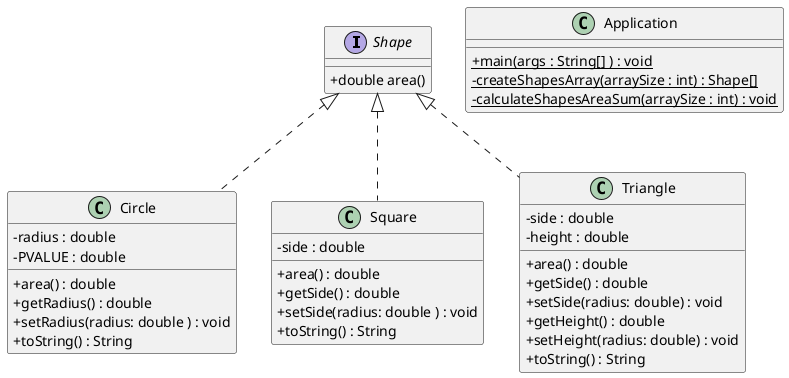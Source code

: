 @startuml

skinparam classAttributeIconSize 0

interface Shape{

    +double area()
}

class Circle{
    -radius : double
    -PVALUE : double

    +area() : double
    +getRadius() : double
    +setRadius(radius: double ) : void
    +toString() : String
}

class Square{
    -side : double

    +area() : double
    +getSide() : double
    +setSide(radius: double ) : void
    +toString() : String
}

class Triangle{
    -side : double
    -height : double

    +area() : double
    +getSide() : double
    +setSide(radius: double) : void
    +getHeight() : double
    +setHeight(radius: double) : void
    +toString() : String
}

class Application{
    +{static} main(args : String[] ) : void
    -{static} createShapesArray(arraySize : int) : Shape[]
    -{static} calculateShapesAreaSum(arraySize : int) : void
}

class Circle implements Shape
class Square implements Shape
class Triangle implements Shape
@enduml